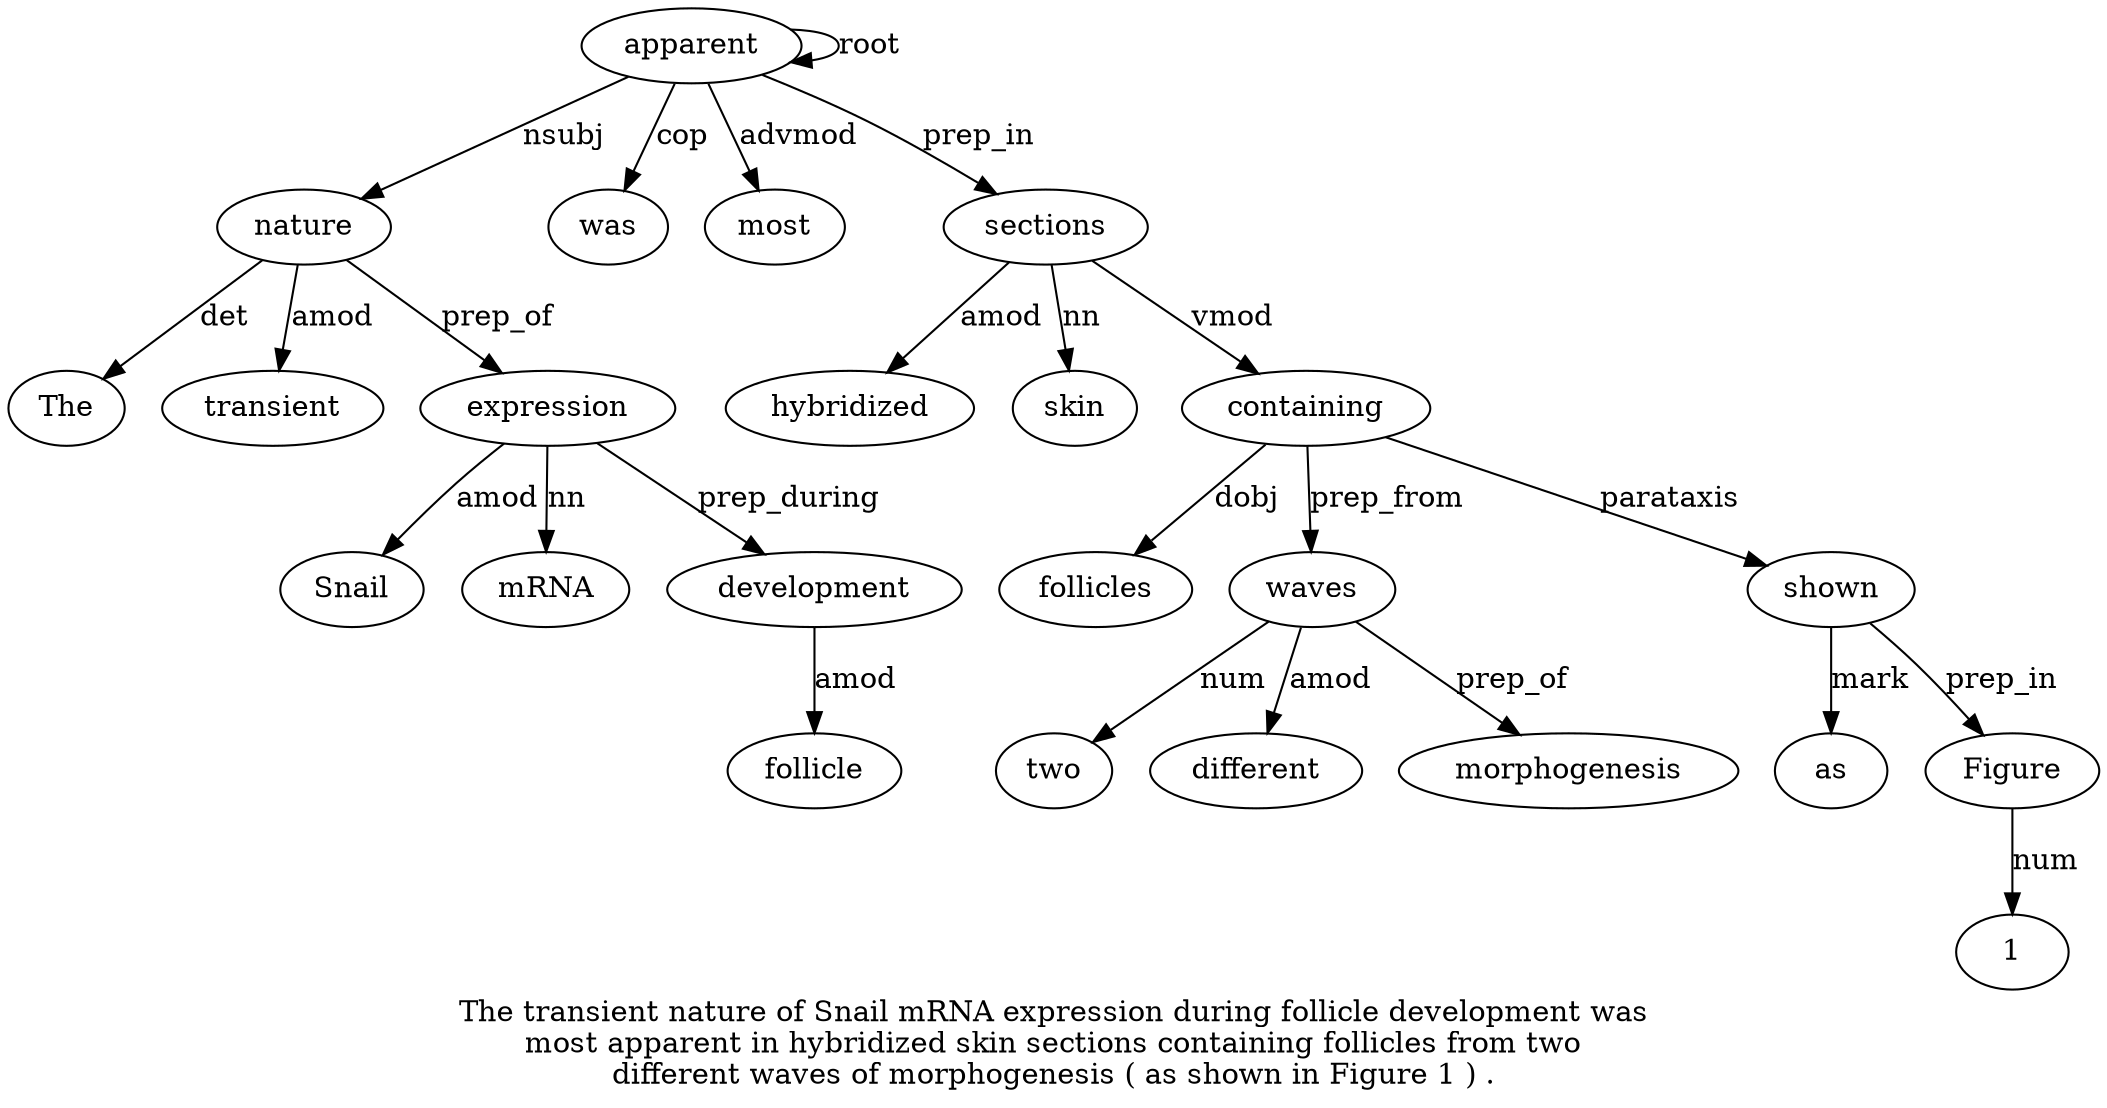 digraph "The transient nature of Snail mRNA expression during follicle development was most apparent in hybridized skin sections containing follicles from two different waves of morphogenesis ( as shown in Figure 1 ) ." {
label="The transient nature of Snail mRNA expression during follicle development was
most apparent in hybridized skin sections containing follicles from two
different waves of morphogenesis ( as shown in Figure 1 ) .";
nature3 [style=filled, fillcolor=white, label=nature];
The1 [style=filled, fillcolor=white, label=The];
nature3 -> The1  [label=det];
transient2 [style=filled, fillcolor=white, label=transient];
nature3 -> transient2  [label=amod];
apparent13 [style=filled, fillcolor=white, label=apparent];
apparent13 -> nature3  [label=nsubj];
expression7 [style=filled, fillcolor=white, label=expression];
Snail5 [style=filled, fillcolor=white, label=Snail];
expression7 -> Snail5  [label=amod];
mRNA6 [style=filled, fillcolor=white, label=mRNA];
expression7 -> mRNA6  [label=nn];
nature3 -> expression7  [label=prep_of];
development10 [style=filled, fillcolor=white, label=development];
follicle9 [style=filled, fillcolor=white, label=follicle];
development10 -> follicle9  [label=amod];
expression7 -> development10  [label=prep_during];
was11 [style=filled, fillcolor=white, label=was];
apparent13 -> was11  [label=cop];
most12 [style=filled, fillcolor=white, label=most];
apparent13 -> most12  [label=advmod];
apparent13 -> apparent13  [label=root];
sections17 [style=filled, fillcolor=white, label=sections];
hybridized15 [style=filled, fillcolor=white, label=hybridized];
sections17 -> hybridized15  [label=amod];
skin16 [style=filled, fillcolor=white, label=skin];
sections17 -> skin16  [label=nn];
apparent13 -> sections17  [label=prep_in];
containing18 [style=filled, fillcolor=white, label=containing];
sections17 -> containing18  [label=vmod];
follicles19 [style=filled, fillcolor=white, label=follicles];
containing18 -> follicles19  [label=dobj];
waves23 [style=filled, fillcolor=white, label=waves];
two21 [style=filled, fillcolor=white, label=two];
waves23 -> two21  [label=num];
different22 [style=filled, fillcolor=white, label=different];
waves23 -> different22  [label=amod];
containing18 -> waves23  [label=prep_from];
morphogenesis25 [style=filled, fillcolor=white, label=morphogenesis];
waves23 -> morphogenesis25  [label=prep_of];
shown28 [style=filled, fillcolor=white, label=shown];
as27 [style=filled, fillcolor=white, label=as];
shown28 -> as27  [label=mark];
containing18 -> shown28  [label=parataxis];
Figure30 [style=filled, fillcolor=white, label=Figure];
shown28 -> Figure30  [label=prep_in];
13 [style=filled, fillcolor=white, label=1];
Figure30 -> 13  [label=num];
}
